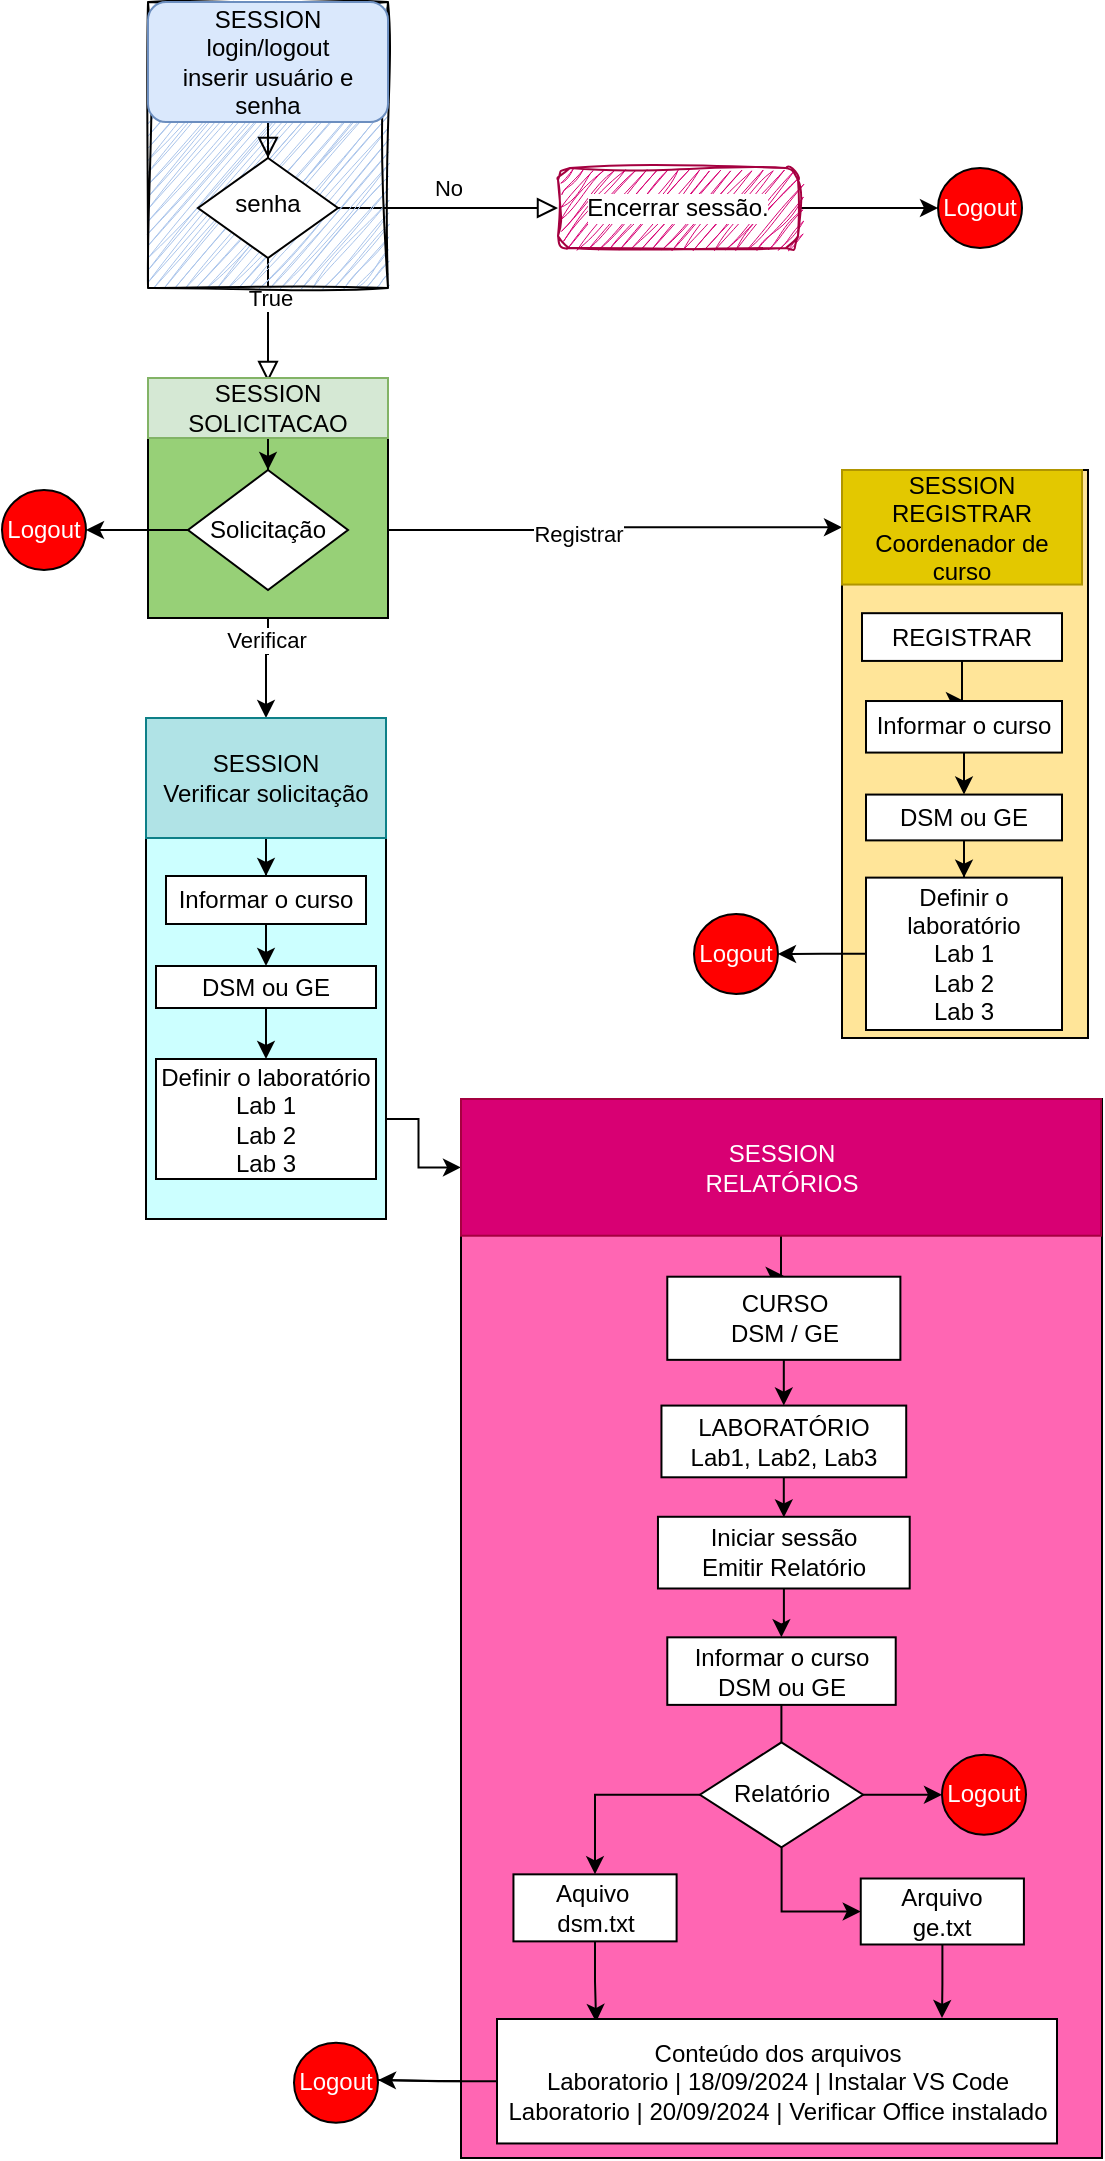 <mxfile version="24.7.8">
  <diagram id="C5RBs43oDa-KdzZeNtuy" name="Page-1">
    <mxGraphModel dx="880" dy="532" grid="1" gridSize="10" guides="1" tooltips="1" connect="1" arrows="1" fold="1" page="1" pageScale="1" pageWidth="827" pageHeight="1169" math="0" shadow="0">
      <root>
        <mxCell id="WIyWlLk6GJQsqaUBKTNV-0" />
        <mxCell id="WIyWlLk6GJQsqaUBKTNV-1" parent="WIyWlLk6GJQsqaUBKTNV-0" />
        <mxCell id="WIyWlLk6GJQsqaUBKTNV-5" value="No" style="edgeStyle=orthogonalEdgeStyle;rounded=0;html=1;jettySize=auto;orthogonalLoop=1;fontSize=11;endArrow=block;endFill=0;endSize=8;strokeWidth=1;shadow=0;labelBackgroundColor=none;" parent="WIyWlLk6GJQsqaUBKTNV-1" source="WIyWlLk6GJQsqaUBKTNV-6" target="WIyWlLk6GJQsqaUBKTNV-7" edge="1">
          <mxGeometry y="10" relative="1" as="geometry">
            <mxPoint as="offset" />
          </mxGeometry>
        </mxCell>
        <mxCell id="DbTUp9ob--YkehKwNMlM-1" value="" style="edgeStyle=orthogonalEdgeStyle;rounded=0;orthogonalLoop=1;jettySize=auto;html=1;" edge="1" parent="WIyWlLk6GJQsqaUBKTNV-1" source="WIyWlLk6GJQsqaUBKTNV-7" target="DbTUp9ob--YkehKwNMlM-0">
          <mxGeometry relative="1" as="geometry" />
        </mxCell>
        <mxCell id="WIyWlLk6GJQsqaUBKTNV-7" value="Encerrar sessão." style="rounded=1;whiteSpace=wrap;html=1;fontSize=12;glass=0;strokeWidth=1;shadow=0;fillColor=#d80073;fontColor=#000000;strokeColor=#A50040;sketch=1;curveFitting=1;jiggle=2;labelBackgroundColor=default;" parent="WIyWlLk6GJQsqaUBKTNV-1" vertex="1">
          <mxGeometry x="488" y="125" width="120" height="40" as="geometry" />
        </mxCell>
        <mxCell id="nnOJOOwf1V8G5lWMuyGz-1" value="" style="rounded=0;html=1;jettySize=auto;orthogonalLoop=1;fontSize=11;endArrow=block;endFill=0;endSize=8;strokeWidth=1;shadow=0;labelBackgroundColor=none;edgeStyle=orthogonalEdgeStyle;" parent="WIyWlLk6GJQsqaUBKTNV-1" source="WIyWlLk6GJQsqaUBKTNV-6" edge="1">
          <mxGeometry y="20" relative="1" as="geometry">
            <mxPoint as="offset" />
            <mxPoint x="343" y="185" as="sourcePoint" />
            <mxPoint x="343" y="232" as="targetPoint" />
          </mxGeometry>
        </mxCell>
        <mxCell id="nnOJOOwf1V8G5lWMuyGz-2" value="True" style="edgeLabel;html=1;align=center;verticalAlign=middle;resizable=0;points=[];" parent="nnOJOOwf1V8G5lWMuyGz-1" vertex="1" connectable="0">
          <mxGeometry x="-0.368" y="1" relative="1" as="geometry">
            <mxPoint as="offset" />
          </mxGeometry>
        </mxCell>
        <mxCell id="nnOJOOwf1V8G5lWMuyGz-7" value="" style="edgeStyle=orthogonalEdgeStyle;rounded=0;orthogonalLoop=1;jettySize=auto;html=1;entryX=0.5;entryY=0;entryDx=0;entryDy=0;" parent="WIyWlLk6GJQsqaUBKTNV-1" source="nnOJOOwf1V8G5lWMuyGz-4" target="nnOJOOwf1V8G5lWMuyGz-38" edge="1">
          <mxGeometry relative="1" as="geometry">
            <mxPoint x="220" y="350" as="targetPoint" />
          </mxGeometry>
        </mxCell>
        <mxCell id="nnOJOOwf1V8G5lWMuyGz-8" value="Verificar" style="edgeLabel;html=1;align=center;verticalAlign=middle;resizable=0;points=[];" parent="nnOJOOwf1V8G5lWMuyGz-7" vertex="1" connectable="0">
          <mxGeometry x="-0.233" y="-1" relative="1" as="geometry">
            <mxPoint as="offset" />
          </mxGeometry>
        </mxCell>
        <mxCell id="nnOJOOwf1V8G5lWMuyGz-10" value="" style="edgeStyle=orthogonalEdgeStyle;rounded=0;orthogonalLoop=1;jettySize=auto;html=1;" parent="WIyWlLk6GJQsqaUBKTNV-1" source="nnOJOOwf1V8G5lWMuyGz-4" target="nnOJOOwf1V8G5lWMuyGz-9" edge="1">
          <mxGeometry relative="1" as="geometry" />
        </mxCell>
        <mxCell id="nnOJOOwf1V8G5lWMuyGz-11" value="Registrar" style="edgeLabel;html=1;align=center;verticalAlign=middle;resizable=0;points=[];" parent="nnOJOOwf1V8G5lWMuyGz-10" vertex="1" connectable="0">
          <mxGeometry x="-0.072" y="-2" relative="1" as="geometry">
            <mxPoint as="offset" />
          </mxGeometry>
        </mxCell>
        <mxCell id="nnOJOOwf1V8G5lWMuyGz-46" value="" style="edgeStyle=orthogonalEdgeStyle;rounded=0;orthogonalLoop=1;jettySize=auto;html=1;" parent="WIyWlLk6GJQsqaUBKTNV-1" source="nnOJOOwf1V8G5lWMuyGz-43" target="nnOJOOwf1V8G5lWMuyGz-45" edge="1">
          <mxGeometry relative="1" as="geometry" />
        </mxCell>
        <mxCell id="DbTUp9ob--YkehKwNMlM-0" value="Logout" style="ellipse;whiteSpace=wrap;html=1;rounded=1;glass=0;strokeWidth=1;shadow=0;fillStyle=auto;fillColor=#FF0000;fontColor=#FFFFFF;" vertex="1" parent="WIyWlLk6GJQsqaUBKTNV-1">
          <mxGeometry x="678" y="125" width="42" height="40" as="geometry" />
        </mxCell>
        <mxCell id="DbTUp9ob--YkehKwNMlM-34" value="" style="edgeStyle=orthogonalEdgeStyle;rounded=0;orthogonalLoop=1;jettySize=auto;html=1;entryX=0;entryY=0.5;entryDx=0;entryDy=0;" edge="1" parent="WIyWlLk6GJQsqaUBKTNV-1" target="nnOJOOwf1V8G5lWMuyGz-81">
          <mxGeometry relative="1" as="geometry">
            <mxPoint x="398" y="1081" as="sourcePoint" />
          </mxGeometry>
        </mxCell>
        <mxCell id="DbTUp9ob--YkehKwNMlM-14" value="" style="group;strokeColor=default;fillColor=#97D077;" vertex="1" connectable="0" parent="WIyWlLk6GJQsqaUBKTNV-1">
          <mxGeometry x="283" y="230" width="120" height="120" as="geometry" />
        </mxCell>
        <mxCell id="nnOJOOwf1V8G5lWMuyGz-5" value="" style="edgeStyle=orthogonalEdgeStyle;rounded=0;orthogonalLoop=1;jettySize=auto;html=1;" parent="DbTUp9ob--YkehKwNMlM-14" source="nnOJOOwf1V8G5lWMuyGz-3" target="nnOJOOwf1V8G5lWMuyGz-4" edge="1">
          <mxGeometry relative="1" as="geometry" />
        </mxCell>
        <mxCell id="nnOJOOwf1V8G5lWMuyGz-3" value="SESSION&lt;div&gt;SOLICITACAO&lt;/div&gt;" style="rounded=0;whiteSpace=wrap;html=1;fillColor=#d5e8d4;strokeColor=#82b366;" parent="DbTUp9ob--YkehKwNMlM-14" vertex="1">
          <mxGeometry width="120" height="30" as="geometry" />
        </mxCell>
        <mxCell id="nnOJOOwf1V8G5lWMuyGz-4" value="Solicitação" style="rhombus;whiteSpace=wrap;html=1;" parent="DbTUp9ob--YkehKwNMlM-14" vertex="1">
          <mxGeometry x="20" y="46" width="80" height="60" as="geometry" />
        </mxCell>
        <mxCell id="DbTUp9ob--YkehKwNMlM-15" value="" style="group;fillColor=#A9C4EB;strokeColor=default;rounded=0;glass=0;shadow=0;sketch=1;curveFitting=1;jiggle=2;" vertex="1" connectable="0" parent="WIyWlLk6GJQsqaUBKTNV-1">
          <mxGeometry x="283" y="42" width="120" height="143" as="geometry" />
        </mxCell>
        <mxCell id="WIyWlLk6GJQsqaUBKTNV-2" value="" style="rounded=0;html=1;jettySize=auto;orthogonalLoop=1;fontSize=11;endArrow=block;endFill=0;endSize=8;strokeWidth=1;shadow=0;labelBackgroundColor=none;edgeStyle=orthogonalEdgeStyle;" parent="DbTUp9ob--YkehKwNMlM-15" source="WIyWlLk6GJQsqaUBKTNV-3" target="WIyWlLk6GJQsqaUBKTNV-6" edge="1">
          <mxGeometry relative="1" as="geometry" />
        </mxCell>
        <mxCell id="WIyWlLk6GJQsqaUBKTNV-3" value="SESSION&lt;div&gt;login/logout&lt;/div&gt;&lt;div&gt;inserir usuário e senha&lt;/div&gt;" style="rounded=1;whiteSpace=wrap;html=1;fontSize=12;glass=0;strokeWidth=1;shadow=0;fillColor=#dae8fc;strokeColor=#6c8ebf;" parent="DbTUp9ob--YkehKwNMlM-15" vertex="1">
          <mxGeometry width="120" height="60" as="geometry" />
        </mxCell>
        <mxCell id="WIyWlLk6GJQsqaUBKTNV-6" value="senha" style="rhombus;whiteSpace=wrap;html=1;shadow=0;fontFamily=Helvetica;fontSize=12;align=center;strokeWidth=1;spacing=6;spacingTop=-4;" parent="DbTUp9ob--YkehKwNMlM-15" vertex="1">
          <mxGeometry x="25" y="78" width="70" height="50" as="geometry" />
        </mxCell>
        <mxCell id="DbTUp9ob--YkehKwNMlM-16" value="" style="group;fillColor=#CCFFFF;strokeColor=default;rounded=0;glass=0;shadow=0;" vertex="1" connectable="0" parent="WIyWlLk6GJQsqaUBKTNV-1">
          <mxGeometry x="282" y="400" width="120" height="250.5" as="geometry" />
        </mxCell>
        <mxCell id="nnOJOOwf1V8G5lWMuyGz-37" value="" style="edgeStyle=orthogonalEdgeStyle;rounded=0;orthogonalLoop=1;jettySize=auto;html=1;" parent="DbTUp9ob--YkehKwNMlM-16" source="nnOJOOwf1V8G5lWMuyGz-38" target="nnOJOOwf1V8G5lWMuyGz-40" edge="1">
          <mxGeometry relative="1" as="geometry" />
        </mxCell>
        <mxCell id="nnOJOOwf1V8G5lWMuyGz-38" value="SESSION&lt;div&gt;Verificar solicitação&lt;/div&gt;" style="whiteSpace=wrap;html=1;fillColor=#b0e3e6;strokeColor=#0e8088;" parent="DbTUp9ob--YkehKwNMlM-16" vertex="1">
          <mxGeometry width="120" height="60" as="geometry" />
        </mxCell>
        <mxCell id="nnOJOOwf1V8G5lWMuyGz-39" value="" style="edgeStyle=orthogonalEdgeStyle;rounded=0;orthogonalLoop=1;jettySize=auto;html=1;" parent="DbTUp9ob--YkehKwNMlM-16" source="nnOJOOwf1V8G5lWMuyGz-40" target="nnOJOOwf1V8G5lWMuyGz-42" edge="1">
          <mxGeometry relative="1" as="geometry" />
        </mxCell>
        <mxCell id="nnOJOOwf1V8G5lWMuyGz-40" value="Informar o curso" style="whiteSpace=wrap;html=1;" parent="DbTUp9ob--YkehKwNMlM-16" vertex="1">
          <mxGeometry x="10" y="79" width="100" height="24" as="geometry" />
        </mxCell>
        <mxCell id="nnOJOOwf1V8G5lWMuyGz-41" value="" style="edgeStyle=orthogonalEdgeStyle;rounded=0;orthogonalLoop=1;jettySize=auto;html=1;" parent="DbTUp9ob--YkehKwNMlM-16" source="nnOJOOwf1V8G5lWMuyGz-42" target="nnOJOOwf1V8G5lWMuyGz-43" edge="1">
          <mxGeometry relative="1" as="geometry" />
        </mxCell>
        <mxCell id="nnOJOOwf1V8G5lWMuyGz-42" value="DSM ou GE" style="whiteSpace=wrap;html=1;" parent="DbTUp9ob--YkehKwNMlM-16" vertex="1">
          <mxGeometry x="5" y="124" width="110" height="21" as="geometry" />
        </mxCell>
        <mxCell id="nnOJOOwf1V8G5lWMuyGz-43" value="Definir o laboratório&lt;div&gt;Lab 1&lt;/div&gt;&lt;div&gt;Lab 2&lt;/div&gt;&lt;div&gt;Lab 3&lt;/div&gt;" style="whiteSpace=wrap;html=1;" parent="DbTUp9ob--YkehKwNMlM-16" vertex="1">
          <mxGeometry x="5" y="170.5" width="110" height="60" as="geometry" />
        </mxCell>
        <mxCell id="DbTUp9ob--YkehKwNMlM-18" value="" style="group;strokeColor=default;fillColor=#FFE599;" vertex="1" connectable="0" parent="WIyWlLk6GJQsqaUBKTNV-1">
          <mxGeometry x="630" y="276" width="123" height="284" as="geometry" />
        </mxCell>
        <mxCell id="nnOJOOwf1V8G5lWMuyGz-9" value="SESSION&lt;div&gt;&lt;span style=&quot;background-color: initial;&quot;&gt;REGISTRAR&lt;/span&gt;&lt;/div&gt;&lt;div&gt;&lt;span style=&quot;background-color: initial;&quot;&gt;Coordenador de curso&lt;/span&gt;&lt;br&gt;&lt;/div&gt;" style="whiteSpace=wrap;html=1;fillColor=#e3c800;fontColor=#000000;strokeColor=#B09500;" parent="DbTUp9ob--YkehKwNMlM-18" vertex="1">
          <mxGeometry width="120" height="57.277" as="geometry" />
        </mxCell>
        <mxCell id="nnOJOOwf1V8G5lWMuyGz-28" value="" style="edgeStyle=orthogonalEdgeStyle;rounded=0;orthogonalLoop=1;jettySize=auto;html=1;" parent="DbTUp9ob--YkehKwNMlM-18" source="nnOJOOwf1V8G5lWMuyGz-16" target="nnOJOOwf1V8G5lWMuyGz-27" edge="1">
          <mxGeometry relative="1" as="geometry" />
        </mxCell>
        <mxCell id="nnOJOOwf1V8G5lWMuyGz-16" value="REGISTRAR" style="whiteSpace=wrap;html=1;" parent="DbTUp9ob--YkehKwNMlM-18" vertex="1">
          <mxGeometry x="10" y="71.597" width="100" height="23.866" as="geometry" />
        </mxCell>
        <mxCell id="nnOJOOwf1V8G5lWMuyGz-32" value="" style="edgeStyle=orthogonalEdgeStyle;rounded=0;orthogonalLoop=1;jettySize=auto;html=1;" parent="DbTUp9ob--YkehKwNMlM-18" source="nnOJOOwf1V8G5lWMuyGz-27" target="nnOJOOwf1V8G5lWMuyGz-31" edge="1">
          <mxGeometry relative="1" as="geometry" />
        </mxCell>
        <mxCell id="nnOJOOwf1V8G5lWMuyGz-27" value="Informar o curso" style="whiteSpace=wrap;html=1;" parent="DbTUp9ob--YkehKwNMlM-18" vertex="1">
          <mxGeometry x="12" y="115.509" width="98" height="25.775" as="geometry" />
        </mxCell>
        <mxCell id="nnOJOOwf1V8G5lWMuyGz-34" value="" style="edgeStyle=orthogonalEdgeStyle;rounded=0;orthogonalLoop=1;jettySize=auto;html=1;" parent="DbTUp9ob--YkehKwNMlM-18" source="nnOJOOwf1V8G5lWMuyGz-31" target="nnOJOOwf1V8G5lWMuyGz-33" edge="1">
          <mxGeometry relative="1" as="geometry" />
        </mxCell>
        <mxCell id="nnOJOOwf1V8G5lWMuyGz-31" value="DSM ou GE" style="whiteSpace=wrap;html=1;" parent="DbTUp9ob--YkehKwNMlM-18" vertex="1">
          <mxGeometry x="12" y="162.286" width="98" height="22.911" as="geometry" />
        </mxCell>
        <mxCell id="nnOJOOwf1V8G5lWMuyGz-33" value="Definir o laboratório&lt;div&gt;Lab 1&lt;/div&gt;&lt;div&gt;Lab 2&lt;/div&gt;&lt;div&gt;Lab 3&lt;/div&gt;" style="whiteSpace=wrap;html=1;" parent="DbTUp9ob--YkehKwNMlM-18" vertex="1">
          <mxGeometry x="12" y="203.81" width="98" height="76.19" as="geometry" />
        </mxCell>
        <mxCell id="DbTUp9ob--YkehKwNMlM-31" value="" style="group;strokeColor=default;fillColor=#FF66B3;" vertex="1" connectable="0" parent="WIyWlLk6GJQsqaUBKTNV-1">
          <mxGeometry x="439.5" y="590.5" width="320.5" height="529.5" as="geometry" />
        </mxCell>
        <mxCell id="nnOJOOwf1V8G5lWMuyGz-59" value="" style="edgeStyle=orthogonalEdgeStyle;rounded=0;orthogonalLoop=1;jettySize=auto;html=1;" parent="DbTUp9ob--YkehKwNMlM-31" source="nnOJOOwf1V8G5lWMuyGz-45" target="nnOJOOwf1V8G5lWMuyGz-47" edge="1">
          <mxGeometry relative="1" as="geometry" />
        </mxCell>
        <mxCell id="nnOJOOwf1V8G5lWMuyGz-45" value="SESSION&lt;div&gt;RELATÓRIOS&lt;/div&gt;" style="whiteSpace=wrap;html=1;fillColor=#d80073;strokeColor=#A50040;fontColor=#ffffff;" parent="DbTUp9ob--YkehKwNMlM-31" vertex="1">
          <mxGeometry width="320" height="68.36" as="geometry" />
        </mxCell>
        <mxCell id="nnOJOOwf1V8G5lWMuyGz-47" value="CURSO&lt;div&gt;DSM / GE&lt;/div&gt;" style="whiteSpace=wrap;html=1;" parent="DbTUp9ob--YkehKwNMlM-31" vertex="1">
          <mxGeometry x="103.143" y="88.856" width="116.545" height="41.57" as="geometry" />
        </mxCell>
        <mxCell id="nnOJOOwf1V8G5lWMuyGz-61" value="" style="edgeStyle=orthogonalEdgeStyle;rounded=0;orthogonalLoop=1;jettySize=auto;html=1;exitX=0.5;exitY=1;exitDx=0;exitDy=0;" parent="DbTUp9ob--YkehKwNMlM-31" source="nnOJOOwf1V8G5lWMuyGz-47" target="nnOJOOwf1V8G5lWMuyGz-49" edge="1">
          <mxGeometry relative="1" as="geometry">
            <mxPoint x="231.343" y="169.398" as="sourcePoint" />
          </mxGeometry>
        </mxCell>
        <mxCell id="nnOJOOwf1V8G5lWMuyGz-84" value="" style="edgeStyle=orthogonalEdgeStyle;rounded=0;orthogonalLoop=1;jettySize=auto;html=1;" parent="DbTUp9ob--YkehKwNMlM-31" source="nnOJOOwf1V8G5lWMuyGz-49" target="nnOJOOwf1V8G5lWMuyGz-62" edge="1">
          <mxGeometry relative="1" as="geometry" />
        </mxCell>
        <mxCell id="nnOJOOwf1V8G5lWMuyGz-49" value="LABORATÓRIO&lt;div&gt;Lab1, Lab2, Lab3&lt;/div&gt;" style="whiteSpace=wrap;html=1;" parent="DbTUp9ob--YkehKwNMlM-31" vertex="1">
          <mxGeometry x="100.229" y="153.29" width="122.373" height="35.854" as="geometry" />
        </mxCell>
        <mxCell id="nnOJOOwf1V8G5lWMuyGz-65" value="" style="edgeStyle=orthogonalEdgeStyle;rounded=0;orthogonalLoop=1;jettySize=auto;html=1;" parent="DbTUp9ob--YkehKwNMlM-31" source="nnOJOOwf1V8G5lWMuyGz-62" target="nnOJOOwf1V8G5lWMuyGz-64" edge="1">
          <mxGeometry relative="1" as="geometry" />
        </mxCell>
        <mxCell id="nnOJOOwf1V8G5lWMuyGz-62" value="Iniciar sessão&lt;div&gt;Emitir Relatório&lt;/div&gt;" style="whiteSpace=wrap;html=1;" parent="DbTUp9ob--YkehKwNMlM-31" vertex="1">
          <mxGeometry x="98.481" y="208.89" width="125.869" height="35.854" as="geometry" />
        </mxCell>
        <mxCell id="nnOJOOwf1V8G5lWMuyGz-67" value="" style="edgeStyle=orthogonalEdgeStyle;rounded=0;orthogonalLoop=1;jettySize=auto;html=1;" parent="DbTUp9ob--YkehKwNMlM-31" source="nnOJOOwf1V8G5lWMuyGz-64" target="nnOJOOwf1V8G5lWMuyGz-66" edge="1">
          <mxGeometry relative="1" as="geometry" />
        </mxCell>
        <mxCell id="nnOJOOwf1V8G5lWMuyGz-64" value="Informar o curso&lt;div&gt;DSM ou GE&lt;/div&gt;" style="whiteSpace=wrap;html=1;" parent="DbTUp9ob--YkehKwNMlM-31" vertex="1">
          <mxGeometry x="103.143" y="269.167" width="114.215" height="33.776" as="geometry" />
        </mxCell>
        <mxCell id="DbTUp9ob--YkehKwNMlM-27" value="" style="edgeStyle=orthogonalEdgeStyle;rounded=0;orthogonalLoop=1;jettySize=auto;html=1;entryX=0;entryY=0.5;entryDx=0;entryDy=0;" edge="1" parent="DbTUp9ob--YkehKwNMlM-31" source="nnOJOOwf1V8G5lWMuyGz-66" target="nnOJOOwf1V8G5lWMuyGz-78">
          <mxGeometry relative="1" as="geometry" />
        </mxCell>
        <mxCell id="DbTUp9ob--YkehKwNMlM-28" value="" style="edgeStyle=orthogonalEdgeStyle;rounded=0;orthogonalLoop=1;jettySize=auto;html=1;" edge="1" parent="DbTUp9ob--YkehKwNMlM-31" source="nnOJOOwf1V8G5lWMuyGz-66" target="nnOJOOwf1V8G5lWMuyGz-68">
          <mxGeometry relative="1" as="geometry" />
        </mxCell>
        <mxCell id="DbTUp9ob--YkehKwNMlM-42" value="" style="edgeStyle=orthogonalEdgeStyle;rounded=0;orthogonalLoop=1;jettySize=auto;html=1;" edge="1" parent="DbTUp9ob--YkehKwNMlM-31" source="nnOJOOwf1V8G5lWMuyGz-66" target="DbTUp9ob--YkehKwNMlM-40">
          <mxGeometry relative="1" as="geometry" />
        </mxCell>
        <mxCell id="nnOJOOwf1V8G5lWMuyGz-66" value="Relatório" style="rhombus;whiteSpace=wrap;html=1;" parent="DbTUp9ob--YkehKwNMlM-31" vertex="1">
          <mxGeometry x="119.459" y="321.649" width="81.582" height="52.482" as="geometry" />
        </mxCell>
        <mxCell id="DbTUp9ob--YkehKwNMlM-33" value="" style="edgeStyle=orthogonalEdgeStyle;rounded=0;orthogonalLoop=1;jettySize=auto;html=1;entryX=0.177;entryY=0.024;entryDx=0;entryDy=0;entryPerimeter=0;" edge="1" parent="DbTUp9ob--YkehKwNMlM-31" source="nnOJOOwf1V8G5lWMuyGz-68" target="nnOJOOwf1V8G5lWMuyGz-81">
          <mxGeometry relative="1" as="geometry" />
        </mxCell>
        <mxCell id="nnOJOOwf1V8G5lWMuyGz-68" value="Aquivo&amp;nbsp;&lt;div&gt;dsm.txt&lt;/div&gt;" style="whiteSpace=wrap;html=1;" parent="DbTUp9ob--YkehKwNMlM-31" vertex="1">
          <mxGeometry x="26.223" y="387.672" width="81.582" height="33.516" as="geometry" />
        </mxCell>
        <mxCell id="DbTUp9ob--YkehKwNMlM-26" value="" style="edgeStyle=orthogonalEdgeStyle;rounded=0;orthogonalLoop=1;jettySize=auto;html=1;" edge="1" parent="DbTUp9ob--YkehKwNMlM-31" source="nnOJOOwf1V8G5lWMuyGz-78">
          <mxGeometry relative="1" as="geometry">
            <mxPoint x="240.5" y="459.5" as="targetPoint" />
          </mxGeometry>
        </mxCell>
        <mxCell id="nnOJOOwf1V8G5lWMuyGz-78" value="Arquivo&lt;div&gt;ge.txt&lt;/div&gt;" style="whiteSpace=wrap;html=1;" parent="DbTUp9ob--YkehKwNMlM-31" vertex="1">
          <mxGeometry x="199.875" y="389.75" width="81.582" height="32.996" as="geometry" />
        </mxCell>
        <mxCell id="nnOJOOwf1V8G5lWMuyGz-81" value="Conteúdo dos arquivos&lt;div&gt;Laboratorio | 18/09/2024 | Instalar VS Code&lt;/div&gt;&lt;div&gt;Laboratorio | 20/09/2024 | Verificar Office instalado&lt;/div&gt;" style="whiteSpace=wrap;html=1;" parent="DbTUp9ob--YkehKwNMlM-31" vertex="1">
          <mxGeometry x="18" y="460" width="280" height="62.23" as="geometry" />
        </mxCell>
        <mxCell id="DbTUp9ob--YkehKwNMlM-40" value="Logout" style="ellipse;whiteSpace=wrap;html=1;rounded=1;glass=0;strokeWidth=1;shadow=0;fillStyle=auto;fillColor=#FF0000;fontColor=#FFFFFF;" vertex="1" parent="DbTUp9ob--YkehKwNMlM-31">
          <mxGeometry x="240.5" y="327.89" width="42" height="40" as="geometry" />
        </mxCell>
        <mxCell id="DbTUp9ob--YkehKwNMlM-35" value="" style="edgeStyle=orthogonalEdgeStyle;rounded=0;orthogonalLoop=1;jettySize=auto;html=1;" edge="1" parent="WIyWlLk6GJQsqaUBKTNV-1" source="nnOJOOwf1V8G5lWMuyGz-81">
          <mxGeometry relative="1" as="geometry">
            <mxPoint x="398" y="1081" as="targetPoint" />
          </mxGeometry>
        </mxCell>
        <mxCell id="DbTUp9ob--YkehKwNMlM-36" value="Logout" style="ellipse;whiteSpace=wrap;html=1;rounded=1;glass=0;strokeWidth=1;shadow=0;fillStyle=auto;fillColor=#FF0000;fontColor=#FFFFFF;" vertex="1" parent="WIyWlLk6GJQsqaUBKTNV-1">
          <mxGeometry x="556" y="498" width="42" height="40" as="geometry" />
        </mxCell>
        <mxCell id="DbTUp9ob--YkehKwNMlM-37" value="" style="edgeStyle=orthogonalEdgeStyle;rounded=0;orthogonalLoop=1;jettySize=auto;html=1;" edge="1" parent="WIyWlLk6GJQsqaUBKTNV-1" source="nnOJOOwf1V8G5lWMuyGz-33" target="DbTUp9ob--YkehKwNMlM-36">
          <mxGeometry relative="1" as="geometry" />
        </mxCell>
        <mxCell id="DbTUp9ob--YkehKwNMlM-38" value="Logout" style="ellipse;whiteSpace=wrap;html=1;rounded=1;glass=0;strokeWidth=1;shadow=0;fillStyle=auto;fillColor=#FF0000;fontColor=#FFFFFF;" vertex="1" parent="WIyWlLk6GJQsqaUBKTNV-1">
          <mxGeometry x="210" y="286" width="42" height="40" as="geometry" />
        </mxCell>
        <mxCell id="DbTUp9ob--YkehKwNMlM-39" value="" style="edgeStyle=orthogonalEdgeStyle;rounded=0;orthogonalLoop=1;jettySize=auto;html=1;" edge="1" parent="WIyWlLk6GJQsqaUBKTNV-1" source="nnOJOOwf1V8G5lWMuyGz-4" target="DbTUp9ob--YkehKwNMlM-38">
          <mxGeometry relative="1" as="geometry" />
        </mxCell>
        <mxCell id="DbTUp9ob--YkehKwNMlM-43" value="Logout" style="ellipse;whiteSpace=wrap;html=1;rounded=1;glass=0;strokeWidth=1;shadow=0;fillStyle=auto;fillColor=#FF0000;fontColor=#FFFFFF;" vertex="1" parent="WIyWlLk6GJQsqaUBKTNV-1">
          <mxGeometry x="356" y="1062.39" width="42" height="40" as="geometry" />
        </mxCell>
      </root>
    </mxGraphModel>
  </diagram>
</mxfile>
